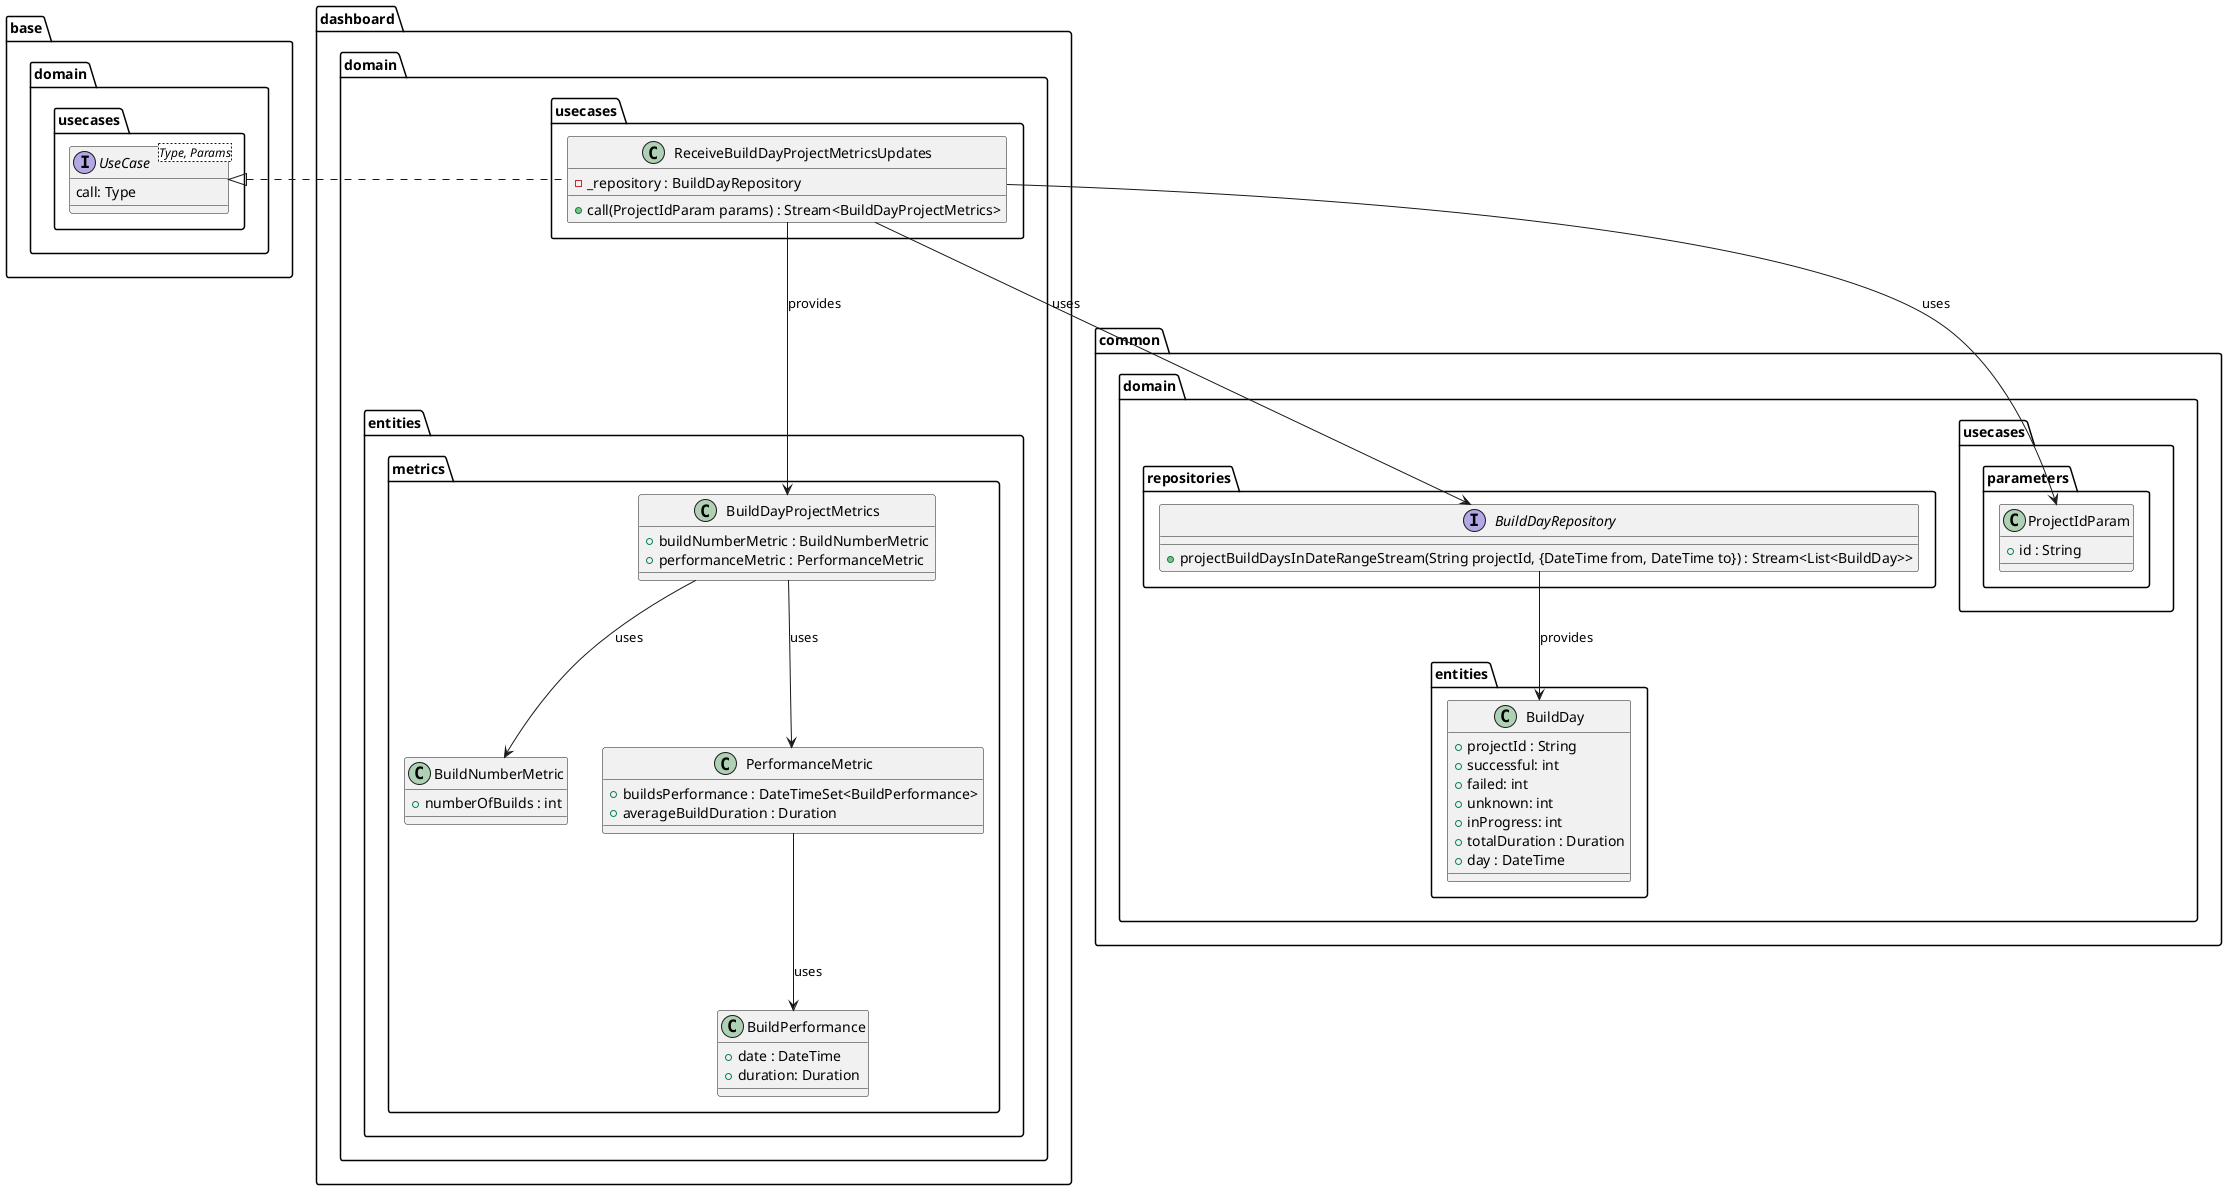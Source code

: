 @startuml build_days_domain_layer_class_diagram

package base.domain.usecases {
    interface UseCase<Type, Params> {
        call: Type
    }
}

package common.domain {
    package entities {
        class BuildDay {
            + projectId : String
            + successful: int
            + failed: int
            + unknown: int
            + inProgress: int
            + totalDuration : Duration
            + day : DateTime
        }
    }

    package repositories {
        interface BuildDayRepository {
            + projectBuildDaysInDateRangeStream(String projectId, {DateTime from, DateTime to}) : Stream<List<BuildDay>>
        } 
    }

    package usecases.parameters {
        class ProjectIdParam {
            + id : String
        }
    }
}

package dashboard.domain {
    package entities.metrics {
        class BuildNumberMetric {
            + numberOfBuilds : int
        }
        class BuildPerformance {
                + date : DateTime
                + duration: Duration
        }
        class PerformanceMetric {
            + buildsPerformance : DateTimeSet<BuildPerformance>
            + averageBuildDuration : Duration
        }
        class BuildDayProjectMetrics {
            + buildNumberMetric : BuildNumberMetric
            + performanceMetric : PerformanceMetric
        }
    }

    package usecases {
        class ReceiveBuildDayProjectMetricsUpdates {
            - _repository : BuildDayRepository
            + call(ProjectIdParam params) : Stream<BuildDayProjectMetrics>
        }
    }  
}

BuildDayRepository --> BuildDay : provides
ReceiveBuildDayProjectMetricsUpdates -left-..|> UseCase
ReceiveBuildDayProjectMetricsUpdates --> BuildDayRepository : uses
ReceiveBuildDayProjectMetricsUpdates --> ProjectIdParam : uses
ReceiveBuildDayProjectMetricsUpdates --> BuildDayProjectMetrics : provides

BuildDayProjectMetrics --> BuildNumberMetric : uses
BuildDayProjectMetrics --> PerformanceMetric : uses
PerformanceMetric --> BuildPerformance : uses

@enduml
